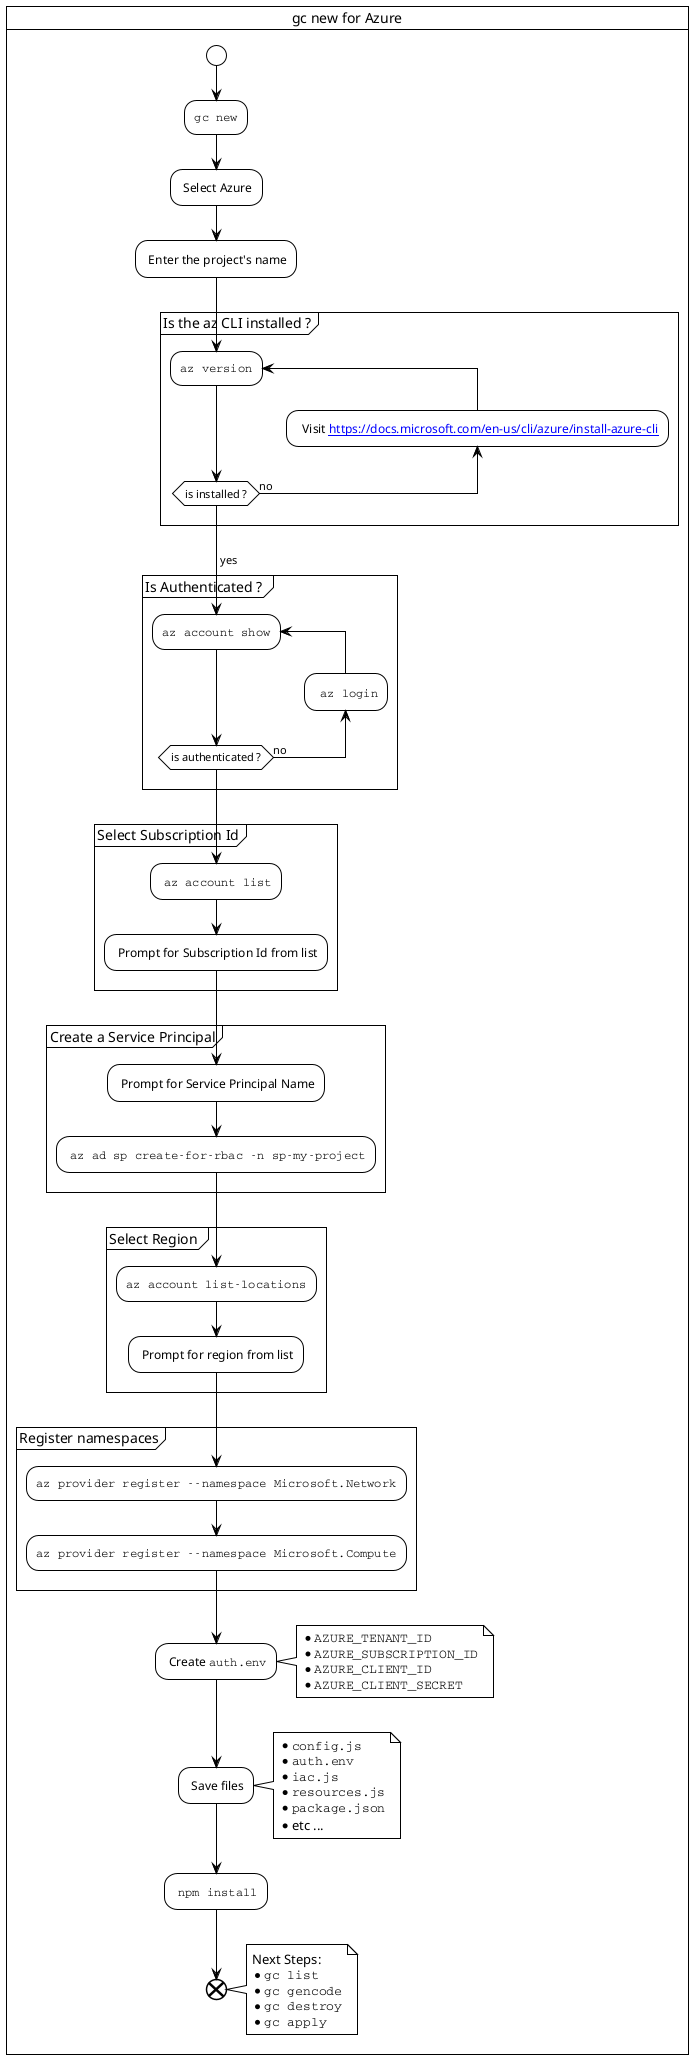 @startuml gc-new-azure
!theme plain

skinparam svgLinkTarget _blank

card "gc new for Azure" {
start

:""gc new"";
: Select Azure;
: Enter the project's name;


partition "Is the az CLI installed ?" {
repeat :""az version"";
backward:  Visit [[https://docs.microsoft.com/en-us/cli/azure/install-azure-cli]];
repeat while (is installed ?) is (no) 
->yes;
}

partition "Is Authenticated ? " {

repeat :""az account show"";
backward:  ""az login"";
repeat while (is authenticated ?) is (no) 

}

partition "Select Subscription Id" {
 
: ""az account list"";
: Prompt for Subscription Id from list;
}

partition "Create a Service Principal" {
: Prompt for Service Principal Name;
: ""az ad sp create-for-rbac -n sp-my-project"";
}

partition "Select Region " {
  :""az account list-locations"";
: Prompt for region from list;
}

partition "Register namespaces" {
:""az provider register --namespace Microsoft.Network"";
:""az provider register --namespace Microsoft.Compute"";
}

: Create ""auth.env"";
note right
* ""AZURE_TENANT_ID""
* ""AZURE_SUBSCRIPTION_ID""
* ""AZURE_CLIENT_ID""
* ""AZURE_CLIENT_SECRET""
end note 

: Save files; 
note right
* ""config.js""
* ""auth.env""
* ""iac.js""
* ""resources.js""
* ""package.json""
* etc ...
end note 

: ""npm install"";
end

note right
Next Steps:
* ""gc list""
* ""gc gencode""
* ""gc destroy""
* ""gc apply""
end note 

}
@enduml